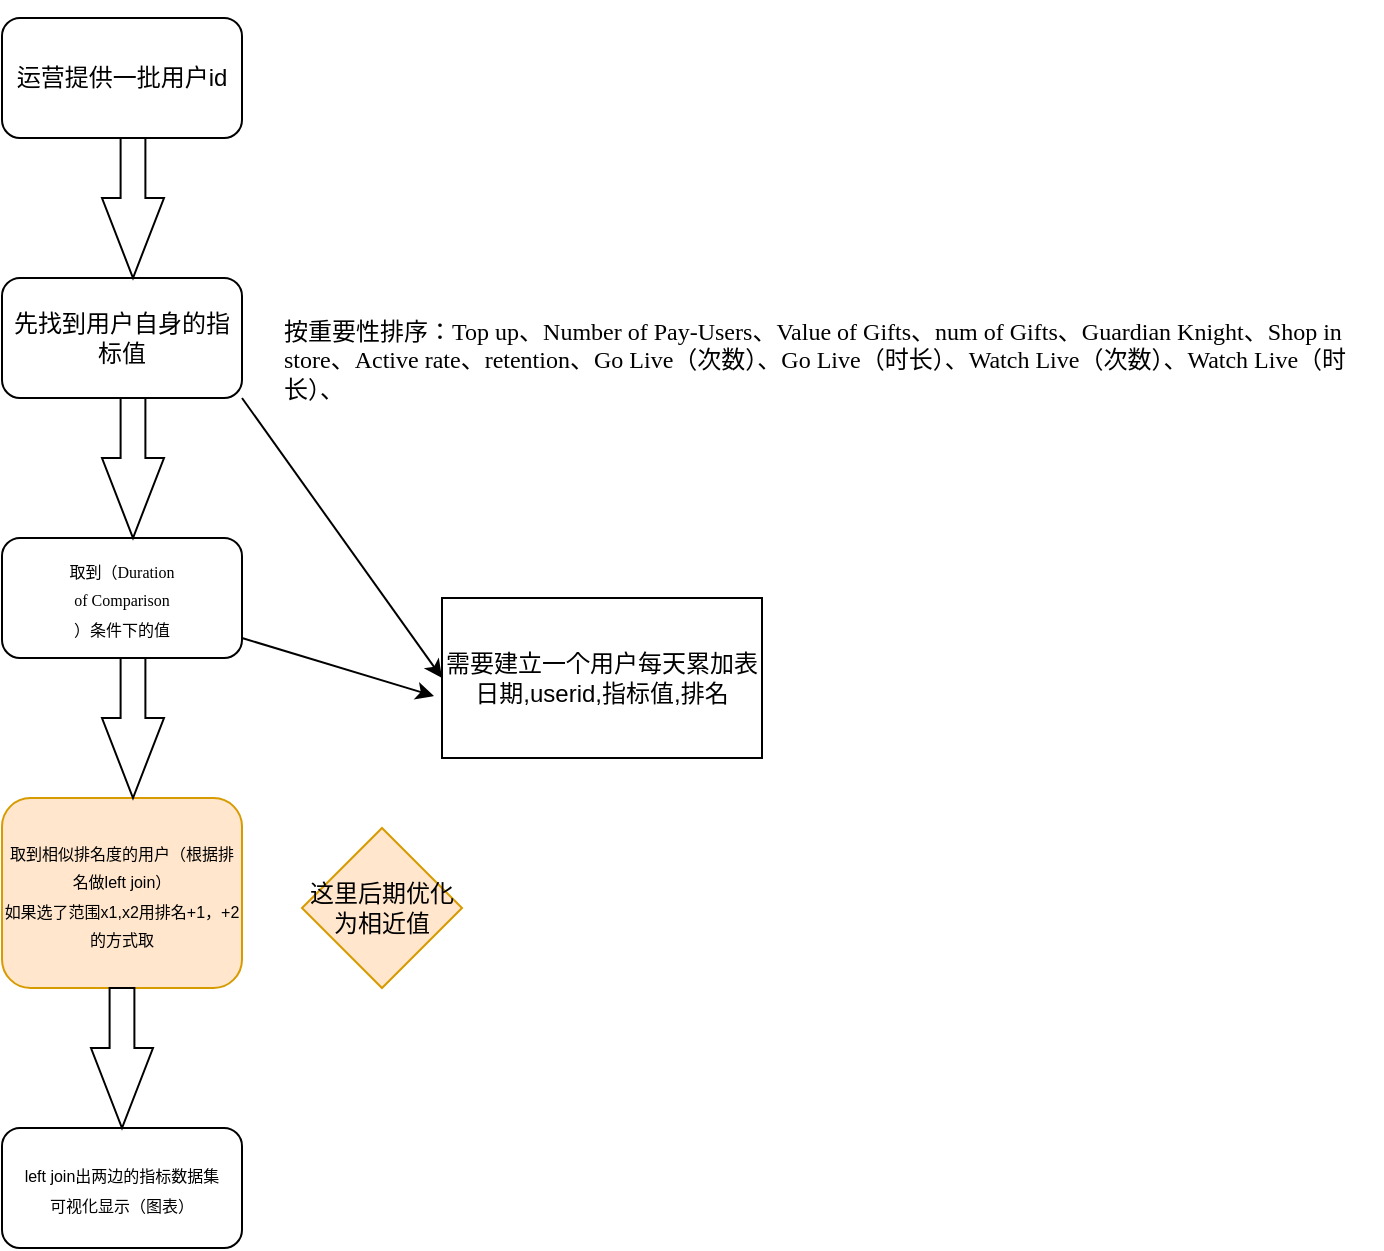 <mxfile version="13.9.9" type="github">
  <diagram id="cYfA3YZg0H0NjDB7c8gp" name="Page-1">
    <mxGraphModel dx="1422" dy="762" grid="1" gridSize="10" guides="1" tooltips="1" connect="1" arrows="1" fold="1" page="1" pageScale="1" pageWidth="827" pageHeight="1169" math="0" shadow="0">
      <root>
        <mxCell id="0" />
        <mxCell id="1" parent="0" />
        <mxCell id="n8hi-Df5wWBjK-nF81Oh-2" value="运营提供一批用户id" style="rounded=1;whiteSpace=wrap;html=1;" vertex="1" parent="1">
          <mxGeometry x="120" y="190" width="120" height="60" as="geometry" />
        </mxCell>
        <mxCell id="n8hi-Df5wWBjK-nF81Oh-4" value="先找到用户自身的指标值" style="rounded=1;whiteSpace=wrap;html=1;" vertex="1" parent="1">
          <mxGeometry x="120" y="320" width="120" height="60" as="geometry" />
        </mxCell>
        <mxCell id="n8hi-Df5wWBjK-nF81Oh-5" value="&#xa;&#xa;&#xa;&#xa;&#xa;&#xa;&#xa;&#xa;&#xa;&#xa;&#xa;&lt;p style=&quot;margin-top: 0pt ; margin-bottom: 0pt ; margin-left: 0in ; text-align: left ; direction: ltr ; unicode-bidi: embed ; word-break: normal&quot;&gt;&lt;span style=&quot;font-size: 9.0pt ; color: black&quot;&gt;按重要性排序：&lt;/span&gt;&lt;span style=&quot;font-size: 9.0pt ; font-family: &amp;quot;calibri&amp;quot; ; color: black&quot;&gt;Top up&lt;/span&gt;&lt;span style=&quot;font-size: 9.0pt ; color: black&quot;&gt;、&lt;/span&gt;&lt;span style=&quot;font-size: 9.0pt ; font-family: &amp;quot;calibri&amp;quot; ; color: black&quot;&gt;Number of Pay-Users&lt;/span&gt;&lt;span style=&quot;font-size: 9.0pt ; color: black&quot;&gt;、&lt;/span&gt;&lt;span style=&quot;font-size: 9.0pt ; font-family: &amp;quot;calibri&amp;quot; ; color: black&quot;&gt;Value of Gifts&lt;/span&gt;&lt;span style=&quot;font-size: 9.0pt ; color: black&quot;&gt;、&lt;/span&gt;&lt;span style=&quot;font-size: 9.0pt ; font-family: &amp;quot;calibri&amp;quot; ; color: black&quot;&gt;num of Gifts&lt;/span&gt;&lt;span style=&quot;font-size: 9.0pt ; color: black&quot;&gt;、&lt;/span&gt;&lt;span style=&quot;font-size: 9.0pt ; font-family: &amp;quot;calibri&amp;quot; ; color: black&quot;&gt;Guardian Knight&lt;/span&gt;&lt;span style=&quot;font-size: 9.0pt ; color: black&quot;&gt;、&lt;/span&gt;&lt;span style=&quot;font-size: 9.0pt ; font-family: &amp;quot;calibri&amp;quot; ; color: black&quot;&gt;Shop in store&lt;/span&gt;&lt;span style=&quot;font-size: 9.0pt ; color: black&quot;&gt;、&lt;/span&gt;&lt;span style=&quot;font-size: 9.0pt ; font-family: &amp;quot;calibri&amp;quot; ; color: black&quot;&gt;Active rate&lt;/span&gt;&lt;span style=&quot;font-size: 9.0pt ; color: black&quot;&gt;、&lt;/span&gt;&lt;span style=&quot;font-size: 9.0pt ; font-family: &amp;quot;calibri&amp;quot; ; color: black&quot;&gt;retention&lt;/span&gt;&lt;span style=&quot;font-size: 9.0pt ; color: black&quot;&gt;、&lt;/span&gt;&lt;span style=&quot;font-size: 9.0pt ; font-family: &amp;quot;calibri&amp;quot; ; color: black&quot;&gt;Go Live&lt;/span&gt;&lt;span style=&quot;font-size: 9.0pt ; color: black&quot;&gt;（次数）、&lt;/span&gt;&lt;span style=&quot;font-size: 9.0pt ; font-family: &amp;quot;calibri&amp;quot; ; color: black&quot;&gt;Go Live&lt;/span&gt;&lt;span style=&quot;font-size: 9.0pt ; color: black&quot;&gt;（时长）、&lt;/span&gt;&lt;span style=&quot;font-size: 9.0pt ; font-family: &amp;quot;calibri&amp;quot; ; color: black&quot;&gt;Watch Live&lt;/span&gt;&lt;span style=&quot;font-size: 9.0pt ; color: black&quot;&gt;（次数）、&lt;/span&gt;&lt;span style=&quot;font-size: 9.0pt ; font-family: &amp;quot;calibri&amp;quot; ; color: black&quot;&gt;Watch Live&lt;/span&gt;&lt;span style=&quot;font-size: 9.0pt ; color: black&quot;&gt;（时长）、&lt;/span&gt;&lt;/p&gt;&#xa;&#xa;&#xa;&#xa;&#xa;&#xa;" style="text;html=1;strokeColor=none;fillColor=none;align=center;verticalAlign=middle;whiteSpace=wrap;rounded=0;" vertex="1" parent="1">
          <mxGeometry x="260" y="320" width="550" height="10" as="geometry" />
        </mxCell>
        <mxCell id="n8hi-Df5wWBjK-nF81Oh-9" value="&lt;font style=&quot;font-size: 8px&quot;&gt;取到（&lt;span style=&quot;font-family: &amp;#34;calibri&amp;#34;&quot;&gt;Duration&lt;br&gt;of Comparison&lt;/span&gt;&lt;br&gt;）条件下的值&lt;/font&gt;" style="rounded=1;whiteSpace=wrap;html=1;" vertex="1" parent="1">
          <mxGeometry x="120" y="450" width="120" height="60" as="geometry" />
        </mxCell>
        <mxCell id="n8hi-Df5wWBjK-nF81Oh-10" value="&lt;font style=&quot;font-size: 8px&quot;&gt;取到相似排名度的用户（根据排名做left join）&lt;br&gt;如果选了范围x1,x2用排名+1，+2的方式取&lt;br&gt;&lt;/font&gt;" style="rounded=1;whiteSpace=wrap;html=1;fillColor=#ffe6cc;strokeColor=#d79b00;" vertex="1" parent="1">
          <mxGeometry x="120" y="580" width="120" height="95" as="geometry" />
        </mxCell>
        <mxCell id="n8hi-Df5wWBjK-nF81Oh-18" value="&lt;span&gt;这里后期优化为相近值&lt;/span&gt;" style="rhombus;whiteSpace=wrap;html=1;fillColor=#ffe6cc;strokeColor=#d79b00;" vertex="1" parent="1">
          <mxGeometry x="270" y="595" width="80" height="80" as="geometry" />
        </mxCell>
        <mxCell id="n8hi-Df5wWBjK-nF81Oh-19" value="&lt;span style=&quot;font-size: 8px&quot;&gt;left join出两边的指标数据集&lt;br&gt;可视化显示（图表）&lt;br&gt;&lt;/span&gt;" style="rounded=1;whiteSpace=wrap;html=1;" vertex="1" parent="1">
          <mxGeometry x="120" y="745" width="120" height="60" as="geometry" />
        </mxCell>
        <mxCell id="n8hi-Df5wWBjK-nF81Oh-20" value="&lt;span&gt;需要建立一个用户每天累加表&lt;br&gt;日期,userid,指标值,排名&lt;br&gt;&lt;/span&gt;" style="rounded=0;whiteSpace=wrap;html=1;" vertex="1" parent="1">
          <mxGeometry x="340" y="480" width="160" height="80" as="geometry" />
        </mxCell>
        <mxCell id="n8hi-Df5wWBjK-nF81Oh-26" value="" style="html=1;shadow=0;dashed=0;align=center;verticalAlign=middle;shape=mxgraph.arrows2.arrow;dy=0.6;dx=40;direction=south;notch=0;" vertex="1" parent="1">
          <mxGeometry x="170" y="250" width="31" height="70" as="geometry" />
        </mxCell>
        <mxCell id="n8hi-Df5wWBjK-nF81Oh-27" value="" style="html=1;shadow=0;dashed=0;align=center;verticalAlign=middle;shape=mxgraph.arrows2.arrow;dy=0.6;dx=40;direction=south;notch=0;" vertex="1" parent="1">
          <mxGeometry x="170" y="510" width="31" height="70" as="geometry" />
        </mxCell>
        <mxCell id="n8hi-Df5wWBjK-nF81Oh-30" value="" style="html=1;shadow=0;dashed=0;align=center;verticalAlign=middle;shape=mxgraph.arrows2.arrow;dy=0.6;dx=40;direction=south;notch=0;" vertex="1" parent="1">
          <mxGeometry x="170" y="380" width="31" height="70" as="geometry" />
        </mxCell>
        <mxCell id="n8hi-Df5wWBjK-nF81Oh-34" value="" style="html=1;shadow=0;dashed=0;align=center;verticalAlign=middle;shape=mxgraph.arrows2.arrow;dy=0.6;dx=40;direction=south;notch=0;" vertex="1" parent="1">
          <mxGeometry x="164.5" y="675" width="31" height="70" as="geometry" />
        </mxCell>
        <mxCell id="n8hi-Df5wWBjK-nF81Oh-35" value="" style="endArrow=classic;html=1;entryX=-0.025;entryY=0.613;entryDx=0;entryDy=0;entryPerimeter=0;" edge="1" parent="1" target="n8hi-Df5wWBjK-nF81Oh-20">
          <mxGeometry width="50" height="50" relative="1" as="geometry">
            <mxPoint x="240" y="500" as="sourcePoint" />
            <mxPoint x="290" y="450" as="targetPoint" />
          </mxGeometry>
        </mxCell>
        <mxCell id="n8hi-Df5wWBjK-nF81Oh-37" value="" style="endArrow=classic;html=1;entryX=0;entryY=0.5;entryDx=0;entryDy=0;exitX=1;exitY=1;exitDx=0;exitDy=0;" edge="1" parent="1" source="n8hi-Df5wWBjK-nF81Oh-4" target="n8hi-Df5wWBjK-nF81Oh-20">
          <mxGeometry width="50" height="50" relative="1" as="geometry">
            <mxPoint x="250" y="610" as="sourcePoint" />
            <mxPoint x="330" y="540" as="targetPoint" />
          </mxGeometry>
        </mxCell>
      </root>
    </mxGraphModel>
  </diagram>
</mxfile>
